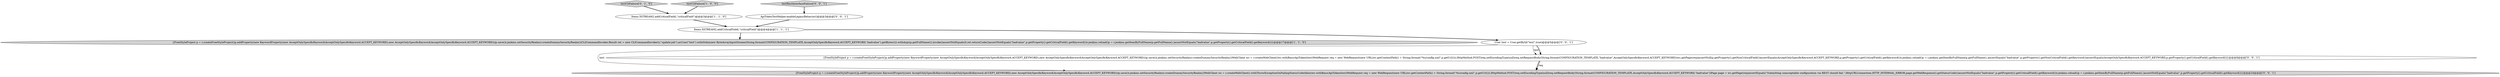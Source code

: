 digraph {
7 [style = filled, label = "{FreeStyleProject p = r.createFreeStyleProject()p.addProperty(new KeywordProperty(new AcceptOnlySpecificKeyword(AcceptOnlySpecificKeyword.ACCEPT_KEYWORD),new AcceptOnlySpecificKeyword(AcceptOnlySpecificKeyword.ACCEPT_KEYWORD)))p.save()r.jenkins.setSecurityRealm(r.createDummySecurityRealm())WebClient wc = r.createWebClient().withThrowExceptionOnFailingStatusCode(false)wc.withBasicApiToken(test)WebRequest req = new WebRequest(new URL(wc.getContextPath() + String.format(\"%s/config.xml\",p.getUrl())),HttpMethod.POST)req.setEncodingType(null)req.setRequestBody(String.format(CONFIGURATION_TEMPLATE,AcceptOnlySpecificKeyword.ACCEPT_KEYWORD,\"badvalue\"))Page page = wc.getPage(req)assertEquals(\"Submitting unacceptable configuration via REST should fail.\",HttpURLConnection.HTTP_INTERNAL_ERROR,page.getWebResponse().getStatusCode())assertNotEquals(\"badvalue\",p.getProperty().getCriticalField().getKeyword())r.jenkins.reload()p = r.jenkins.getItemByFullName(p.getFullName(),)assertNotEquals(\"badvalue\",p.getProperty().getCriticalField().getKeyword())}@@@24@@@['0', '0', '1']", fillcolor = lightgray, shape = ellipse image = "AAA0AAABBB3BBB"];
8 [style = filled, label = "{FreeStyleProject p = r.createFreeStyleProject()p.addProperty(new KeywordProperty(new AcceptOnlySpecificKeyword(AcceptOnlySpecificKeyword.ACCEPT_KEYWORD),new AcceptOnlySpecificKeyword(AcceptOnlySpecificKeyword.ACCEPT_KEYWORD)))p.save()r.jenkins.setSecurityRealm(r.createDummySecurityRealm())WebClient wc = r.createWebClient()wc.withBasicApiToken(test)WebRequest req = new WebRequest(new URL(wc.getContextPath() + String.format(\"%s/config.xml\",p.getUrl())),HttpMethod.POST)req.setEncodingType(null)req.setRequestBody(String.format(CONFIGURATION_TEMPLATE,\"badvalue\",AcceptOnlySpecificKeyword.ACCEPT_KEYWORD))wc.getPage(req)assertNull(p.getProperty().getNonCriticalField())assertEquals(AcceptOnlySpecificKeyword.ACCEPT_KEYWORD,p.getProperty().getCriticalField().getKeyword())r.jenkins.reload()p = r.jenkins.getItemByFullName(p.getFullName(),)assertEquals(\"badvalue\",p.getProperty().getNonCriticalField().getKeyword())assertEquals(AcceptOnlySpecificKeyword.ACCEPT_KEYWORD,p.getProperty().getCriticalField().getKeyword())}@@@6@@@['0', '0', '1']", fillcolor = white, shape = ellipse image = "AAA0AAABBB3BBB"];
1 [style = filled, label = "Items.XSTREAM2.addCriticalField(,\"criticalField\")@@@3@@@['1', '1', '0']", fillcolor = white, shape = ellipse image = "AAA0AAABBB1BBB"];
5 [style = filled, label = "ApiTokenTestHelper.enableLegacyBehavior()@@@3@@@['0', '0', '1']", fillcolor = white, shape = ellipse image = "AAA0AAABBB3BBB"];
9 [style = filled, label = "testRestInterfaceFailure['0', '0', '1']", fillcolor = lightgray, shape = diamond image = "AAA0AAABBB3BBB"];
0 [style = filled, label = "{FreeStyleProject p = r.createFreeStyleProject()p.addProperty(new KeywordProperty(new AcceptOnlySpecificKeyword(AcceptOnlySpecificKeyword.ACCEPT_KEYWORD),new AcceptOnlySpecificKeyword(AcceptOnlySpecificKeyword.ACCEPT_KEYWORD)))p.save()r.jenkins.setSecurityRealm(r.createDummySecurityRealm())CLICommandInvoker.Result ret = new CLICommandInvoker(r,\"update-job\").asUser(\"test\").withStdin(new ByteArrayInputStream(String.format(CONFIGURATION_TEMPLATE,AcceptOnlySpecificKeyword.ACCEPT_KEYWORD,\"badvalue\").getBytes())).withArgs(p.getFullName()).invoke()assertNotEquals(0,ret.returnCode())assertNotEquals(\"badvalue\",p.getProperty().getCriticalField().getKeyword())r.jenkins.reload()p = r.jenkins.getItemByFullName(p.getFullName(),)assertNotEquals(\"badvalue\",p.getProperty().getCriticalField().getKeyword())}@@@17@@@['1', '1', '0']", fillcolor = lightgray, shape = ellipse image = "AAA0AAABBB1BBB"];
6 [style = filled, label = "User test = User.getById(\"test\",true)@@@5@@@['0', '0', '1']", fillcolor = white, shape = ellipse image = "AAA0AAABBB3BBB"];
2 [style = filled, label = "Items.XSTREAM2.addCriticalField(,\"criticalField\")@@@4@@@['1', '1', '1']", fillcolor = white, shape = ellipse image = "AAA0AAABBB1BBB"];
4 [style = filled, label = "testCliFailure['0', '1', '0']", fillcolor = lightgray, shape = diamond image = "AAA0AAABBB2BBB"];
3 [style = filled, label = "testCliFailure['1', '0', '0']", fillcolor = lightgray, shape = diamond image = "AAA0AAABBB1BBB"];
5->2 [style = bold, label=""];
2->6 [style = bold, label=""];
8->7 [style = bold, label=""];
3->1 [style = bold, label=""];
2->0 [style = bold, label=""];
8->7 [style = solid, label="req"];
6->8 [style = solid, label="test"];
9->5 [style = bold, label=""];
1->2 [style = bold, label=""];
6->8 [style = bold, label=""];
4->1 [style = bold, label=""];
6->7 [style = solid, label="test"];
}
